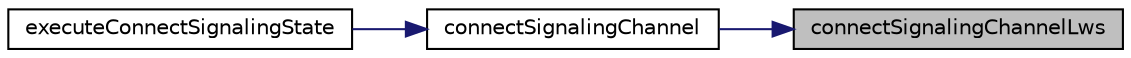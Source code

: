 digraph "connectSignalingChannelLws"
{
 // LATEX_PDF_SIZE
  edge [fontname="Helvetica",fontsize="10",labelfontname="Helvetica",labelfontsize="10"];
  node [fontname="Helvetica",fontsize="10",shape=record];
  rankdir="RL";
  Node1 [label="connectSignalingChannelLws",height=0.2,width=0.4,color="black", fillcolor="grey75", style="filled", fontcolor="black",tooltip=" "];
  Node1 -> Node2 [dir="back",color="midnightblue",fontsize="10",style="solid",fontname="Helvetica"];
  Node2 [label="connectSignalingChannel",height=0.2,width=0.4,color="black", fillcolor="white", style="filled",URL="$Signaling_8h.html#a7bbc824772aa5da9ae0f0d32072624a5",tooltip=" "];
  Node2 -> Node3 [dir="back",color="midnightblue",fontsize="10",style="solid",fontname="Helvetica"];
  Node3 [label="executeConnectSignalingState",height=0.2,width=0.4,color="black", fillcolor="white", style="filled",URL="$StateMachine_8h.html#ad61b483e90502a439e3c52e6bdf1b760",tooltip=" "];
}
